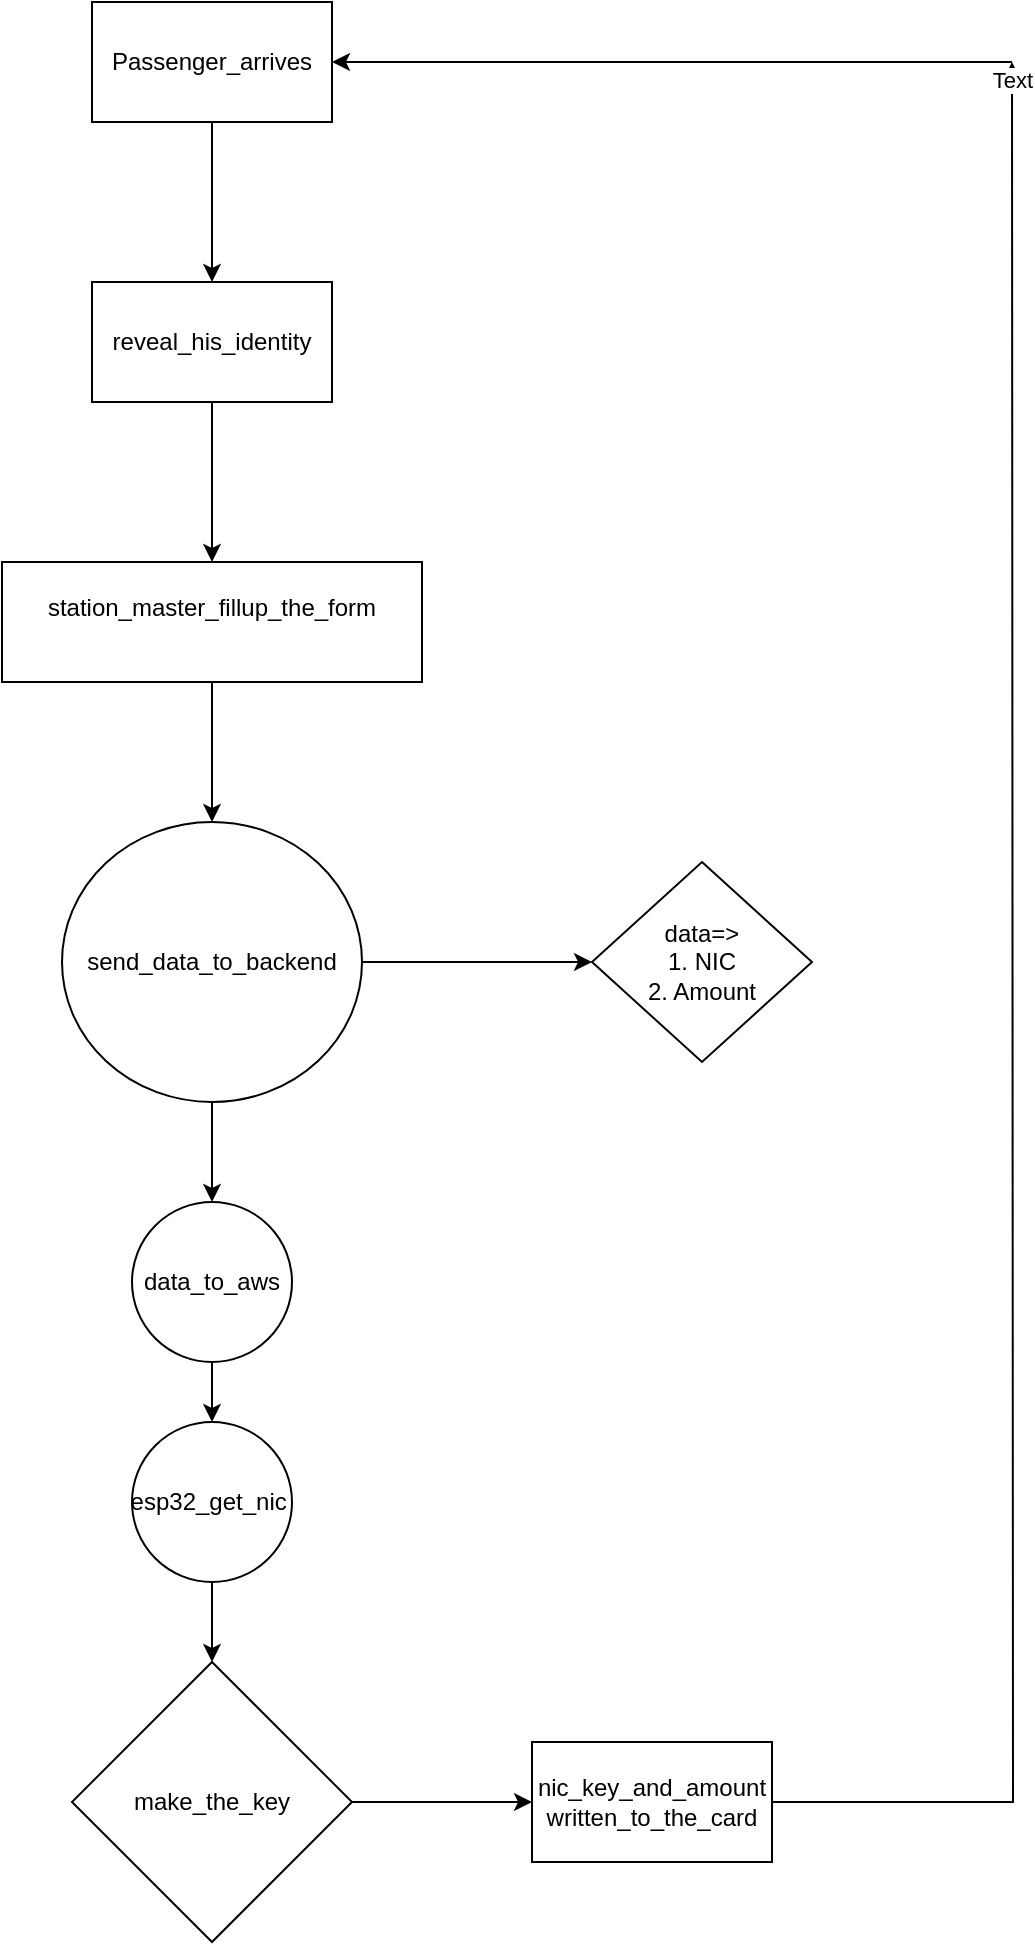 <mxfile version="26.2.14">
  <diagram name="Page-1" id="hxkV9bFrocCi0S-l09bf">
    <mxGraphModel dx="1042" dy="562" grid="1" gridSize="10" guides="1" tooltips="1" connect="1" arrows="1" fold="1" page="1" pageScale="1" pageWidth="850" pageHeight="1100" math="0" shadow="0">
      <root>
        <mxCell id="0" />
        <mxCell id="1" parent="0" />
        <mxCell id="gR9U1tMYyOXmdUipk33c-1" value="Passenger_arrives" style="rounded=0;whiteSpace=wrap;html=1;" vertex="1" parent="1">
          <mxGeometry x="190" y="50" width="120" height="60" as="geometry" />
        </mxCell>
        <mxCell id="gR9U1tMYyOXmdUipk33c-3" value="" style="endArrow=classic;html=1;rounded=0;exitX=0.5;exitY=1;exitDx=0;exitDy=0;" edge="1" parent="1" source="gR9U1tMYyOXmdUipk33c-1">
          <mxGeometry width="50" height="50" relative="1" as="geometry">
            <mxPoint x="400" y="320" as="sourcePoint" />
            <mxPoint x="250" y="190" as="targetPoint" />
          </mxGeometry>
        </mxCell>
        <mxCell id="gR9U1tMYyOXmdUipk33c-6" value="" style="edgeStyle=orthogonalEdgeStyle;rounded=0;orthogonalLoop=1;jettySize=auto;html=1;" edge="1" parent="1" source="gR9U1tMYyOXmdUipk33c-4" target="gR9U1tMYyOXmdUipk33c-5">
          <mxGeometry relative="1" as="geometry" />
        </mxCell>
        <mxCell id="gR9U1tMYyOXmdUipk33c-4" value="reveal_his_identity" style="rounded=0;whiteSpace=wrap;html=1;" vertex="1" parent="1">
          <mxGeometry x="190" y="190" width="120" height="60" as="geometry" />
        </mxCell>
        <mxCell id="gR9U1tMYyOXmdUipk33c-8" value="" style="edgeStyle=orthogonalEdgeStyle;rounded=0;orthogonalLoop=1;jettySize=auto;html=1;" edge="1" parent="1" source="gR9U1tMYyOXmdUipk33c-5" target="gR9U1tMYyOXmdUipk33c-7">
          <mxGeometry relative="1" as="geometry" />
        </mxCell>
        <mxCell id="gR9U1tMYyOXmdUipk33c-5" value="station_master_fillup_the_form&lt;div&gt;&lt;br&gt;&lt;/div&gt;" style="whiteSpace=wrap;html=1;rounded=0;" vertex="1" parent="1">
          <mxGeometry x="145" y="330" width="210" height="60" as="geometry" />
        </mxCell>
        <mxCell id="gR9U1tMYyOXmdUipk33c-10" value="" style="edgeStyle=orthogonalEdgeStyle;rounded=0;orthogonalLoop=1;jettySize=auto;html=1;" edge="1" parent="1" source="gR9U1tMYyOXmdUipk33c-7" target="gR9U1tMYyOXmdUipk33c-9">
          <mxGeometry relative="1" as="geometry" />
        </mxCell>
        <mxCell id="gR9U1tMYyOXmdUipk33c-12" value="" style="edgeStyle=orthogonalEdgeStyle;rounded=0;orthogonalLoop=1;jettySize=auto;html=1;" edge="1" parent="1" source="gR9U1tMYyOXmdUipk33c-7" target="gR9U1tMYyOXmdUipk33c-11">
          <mxGeometry relative="1" as="geometry" />
        </mxCell>
        <mxCell id="gR9U1tMYyOXmdUipk33c-7" value="send_data_to_backend" style="ellipse;whiteSpace=wrap;html=1;rounded=0;" vertex="1" parent="1">
          <mxGeometry x="175" y="460" width="150" height="140" as="geometry" />
        </mxCell>
        <mxCell id="gR9U1tMYyOXmdUipk33c-14" value="" style="edgeStyle=orthogonalEdgeStyle;rounded=0;orthogonalLoop=1;jettySize=auto;html=1;" edge="1" parent="1" source="gR9U1tMYyOXmdUipk33c-9" target="gR9U1tMYyOXmdUipk33c-13">
          <mxGeometry relative="1" as="geometry" />
        </mxCell>
        <mxCell id="gR9U1tMYyOXmdUipk33c-9" value="data_to_aws" style="ellipse;whiteSpace=wrap;html=1;rounded=0;" vertex="1" parent="1">
          <mxGeometry x="210" y="650" width="80" height="80" as="geometry" />
        </mxCell>
        <mxCell id="gR9U1tMYyOXmdUipk33c-11" value="data=&amp;gt;&lt;div&gt;1. NIC&lt;/div&gt;&lt;div&gt;2. Amount&lt;/div&gt;" style="rhombus;whiteSpace=wrap;html=1;rounded=0;" vertex="1" parent="1">
          <mxGeometry x="440" y="480" width="110" height="100" as="geometry" />
        </mxCell>
        <mxCell id="gR9U1tMYyOXmdUipk33c-16" value="" style="edgeStyle=orthogonalEdgeStyle;rounded=0;orthogonalLoop=1;jettySize=auto;html=1;" edge="1" parent="1" source="gR9U1tMYyOXmdUipk33c-13" target="gR9U1tMYyOXmdUipk33c-15">
          <mxGeometry relative="1" as="geometry" />
        </mxCell>
        <mxCell id="gR9U1tMYyOXmdUipk33c-13" value="esp32_get_nic&amp;nbsp;" style="ellipse;whiteSpace=wrap;html=1;rounded=0;" vertex="1" parent="1">
          <mxGeometry x="210" y="760" width="80" height="80" as="geometry" />
        </mxCell>
        <mxCell id="gR9U1tMYyOXmdUipk33c-18" value="" style="edgeStyle=orthogonalEdgeStyle;rounded=0;orthogonalLoop=1;jettySize=auto;html=1;" edge="1" parent="1" source="gR9U1tMYyOXmdUipk33c-15" target="gR9U1tMYyOXmdUipk33c-17">
          <mxGeometry relative="1" as="geometry" />
        </mxCell>
        <mxCell id="gR9U1tMYyOXmdUipk33c-15" value="make_the_key" style="rhombus;whiteSpace=wrap;html=1;rounded=0;" vertex="1" parent="1">
          <mxGeometry x="180" y="880" width="140" height="140" as="geometry" />
        </mxCell>
        <mxCell id="gR9U1tMYyOXmdUipk33c-19" style="edgeStyle=orthogonalEdgeStyle;rounded=0;orthogonalLoop=1;jettySize=auto;html=1;" edge="1" parent="1" source="gR9U1tMYyOXmdUipk33c-17">
          <mxGeometry relative="1" as="geometry">
            <mxPoint x="650" y="80" as="targetPoint" />
          </mxGeometry>
        </mxCell>
        <mxCell id="gR9U1tMYyOXmdUipk33c-21" value="Text" style="edgeLabel;html=1;align=center;verticalAlign=middle;resizable=0;points=[];" vertex="1" connectable="0" parent="gR9U1tMYyOXmdUipk33c-19">
          <mxGeometry x="0.983" relative="1" as="geometry">
            <mxPoint as="offset" />
          </mxGeometry>
        </mxCell>
        <mxCell id="gR9U1tMYyOXmdUipk33c-17" value="nic_key_and_amount&lt;div&gt;written_to_the_card&lt;/div&gt;" style="whiteSpace=wrap;html=1;rounded=0;" vertex="1" parent="1">
          <mxGeometry x="410" y="920" width="120" height="60" as="geometry" />
        </mxCell>
        <mxCell id="gR9U1tMYyOXmdUipk33c-20" value="" style="endArrow=classic;html=1;rounded=0;entryX=1;entryY=0.5;entryDx=0;entryDy=0;" edge="1" parent="1" target="gR9U1tMYyOXmdUipk33c-1">
          <mxGeometry width="50" height="50" relative="1" as="geometry">
            <mxPoint x="650" y="80" as="sourcePoint" />
            <mxPoint x="450" y="280" as="targetPoint" />
          </mxGeometry>
        </mxCell>
      </root>
    </mxGraphModel>
  </diagram>
</mxfile>

